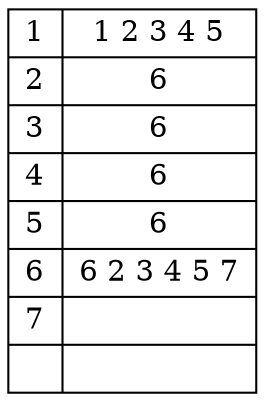 digraph{
node[shape=record];
nodeSiguientes[label ="{1|2|3|4|5|6|7|}|{1 2 3 4 5 |6 |6 |6 |6 |6 2 3 4 5 7 ||}"]
}
